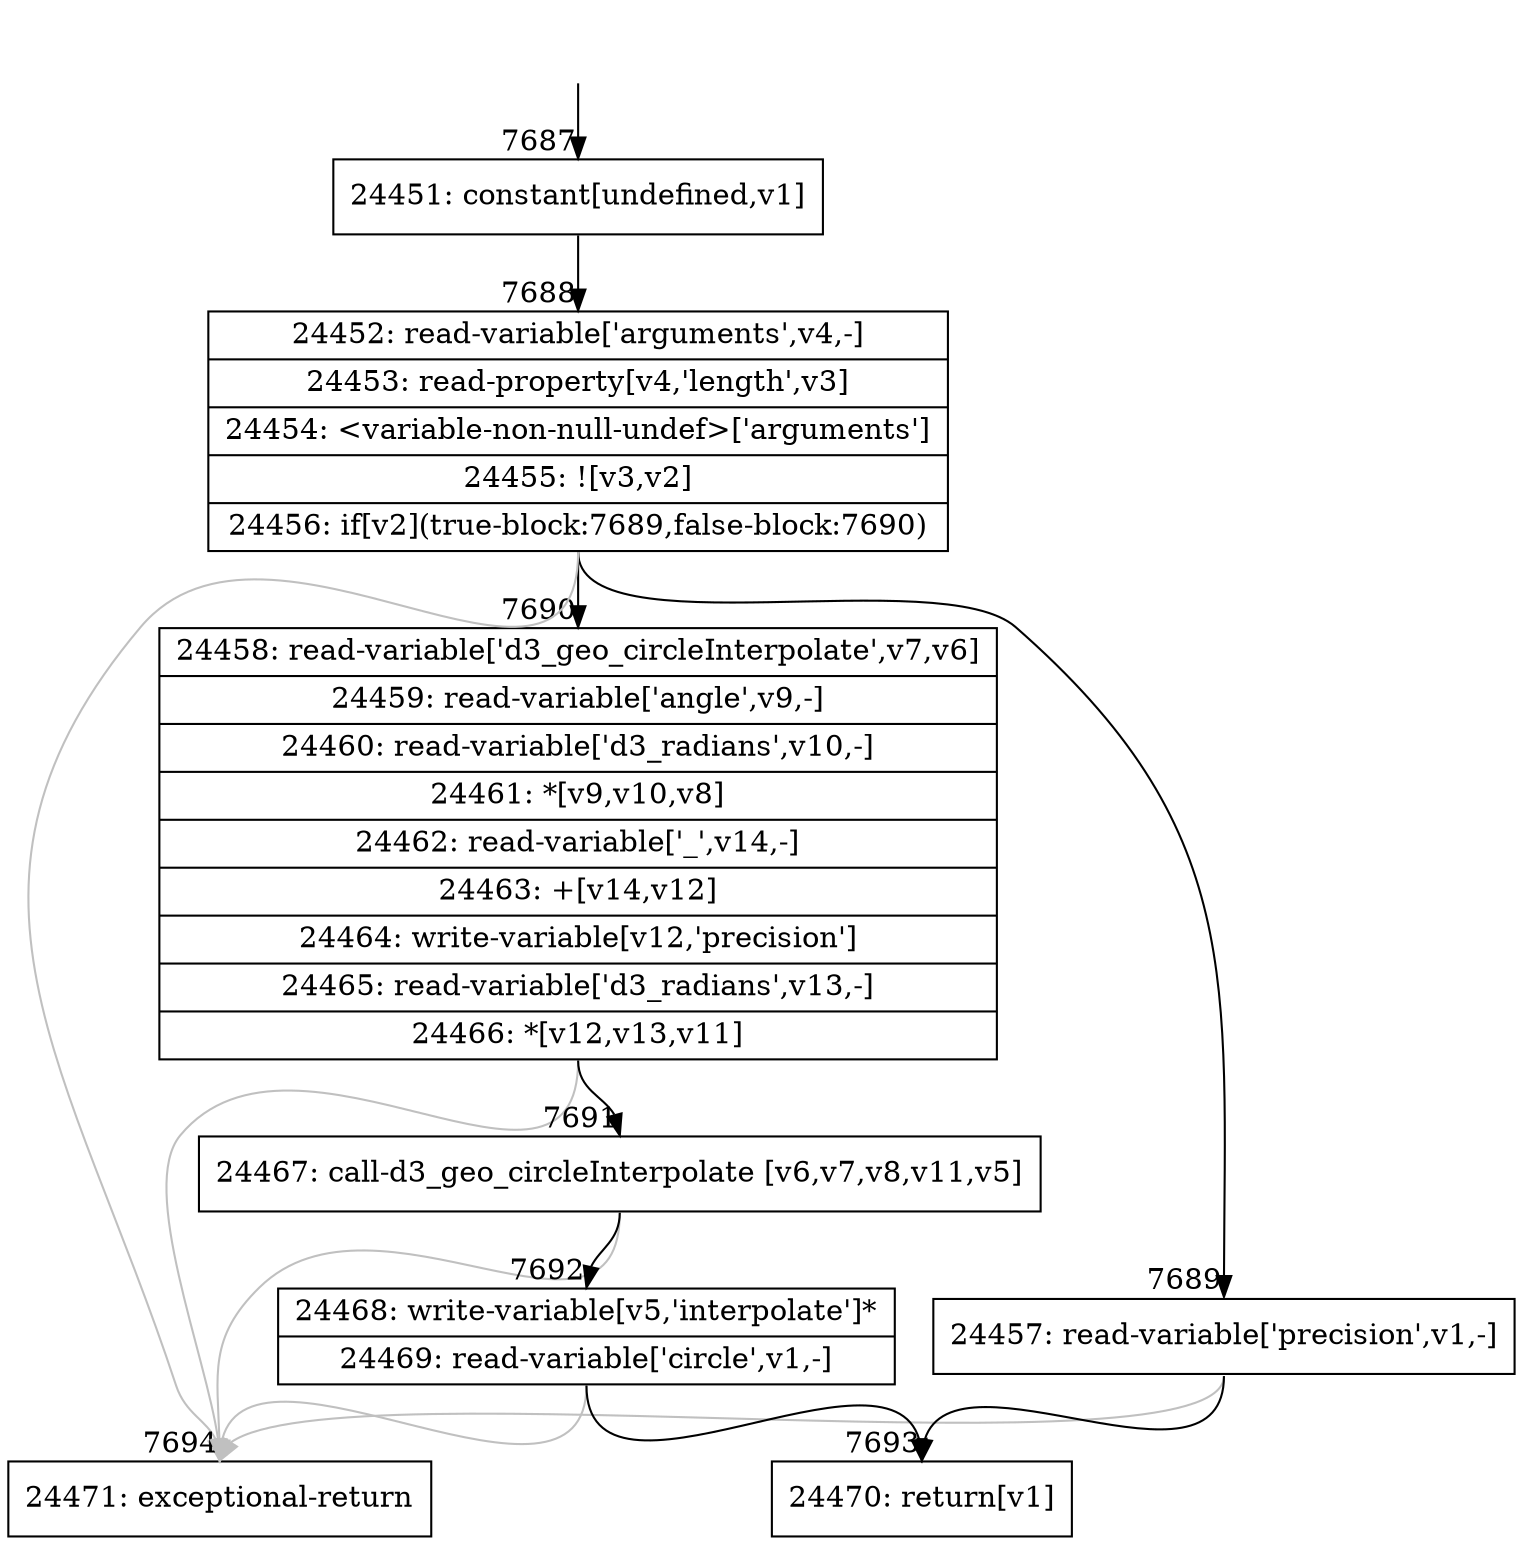 digraph {
rankdir="TD"
BB_entry727[shape=none,label=""];
BB_entry727 -> BB7687 [tailport=s, headport=n, headlabel="    7687"]
BB7687 [shape=record label="{24451: constant[undefined,v1]}" ] 
BB7687 -> BB7688 [tailport=s, headport=n, headlabel="      7688"]
BB7688 [shape=record label="{24452: read-variable['arguments',v4,-]|24453: read-property[v4,'length',v3]|24454: \<variable-non-null-undef\>['arguments']|24455: ![v3,v2]|24456: if[v2](true-block:7689,false-block:7690)}" ] 
BB7688 -> BB7689 [tailport=s, headport=n, headlabel="      7689"]
BB7688 -> BB7690 [tailport=s, headport=n, headlabel="      7690"]
BB7688 -> BB7694 [tailport=s, headport=n, color=gray, headlabel="      7694"]
BB7689 [shape=record label="{24457: read-variable['precision',v1,-]}" ] 
BB7689 -> BB7693 [tailport=s, headport=n, headlabel="      7693"]
BB7689 -> BB7694 [tailport=s, headport=n, color=gray]
BB7690 [shape=record label="{24458: read-variable['d3_geo_circleInterpolate',v7,v6]|24459: read-variable['angle',v9,-]|24460: read-variable['d3_radians',v10,-]|24461: *[v9,v10,v8]|24462: read-variable['_',v14,-]|24463: +[v14,v12]|24464: write-variable[v12,'precision']|24465: read-variable['d3_radians',v13,-]|24466: *[v12,v13,v11]}" ] 
BB7690 -> BB7691 [tailport=s, headport=n, headlabel="      7691"]
BB7690 -> BB7694 [tailport=s, headport=n, color=gray]
BB7691 [shape=record label="{24467: call-d3_geo_circleInterpolate [v6,v7,v8,v11,v5]}" ] 
BB7691 -> BB7692 [tailport=s, headport=n, headlabel="      7692"]
BB7691 -> BB7694 [tailport=s, headport=n, color=gray]
BB7692 [shape=record label="{24468: write-variable[v5,'interpolate']*|24469: read-variable['circle',v1,-]}" ] 
BB7692 -> BB7693 [tailport=s, headport=n]
BB7692 -> BB7694 [tailport=s, headport=n, color=gray]
BB7693 [shape=record label="{24470: return[v1]}" ] 
BB7694 [shape=record label="{24471: exceptional-return}" ] 
//#$~ 4458
}
